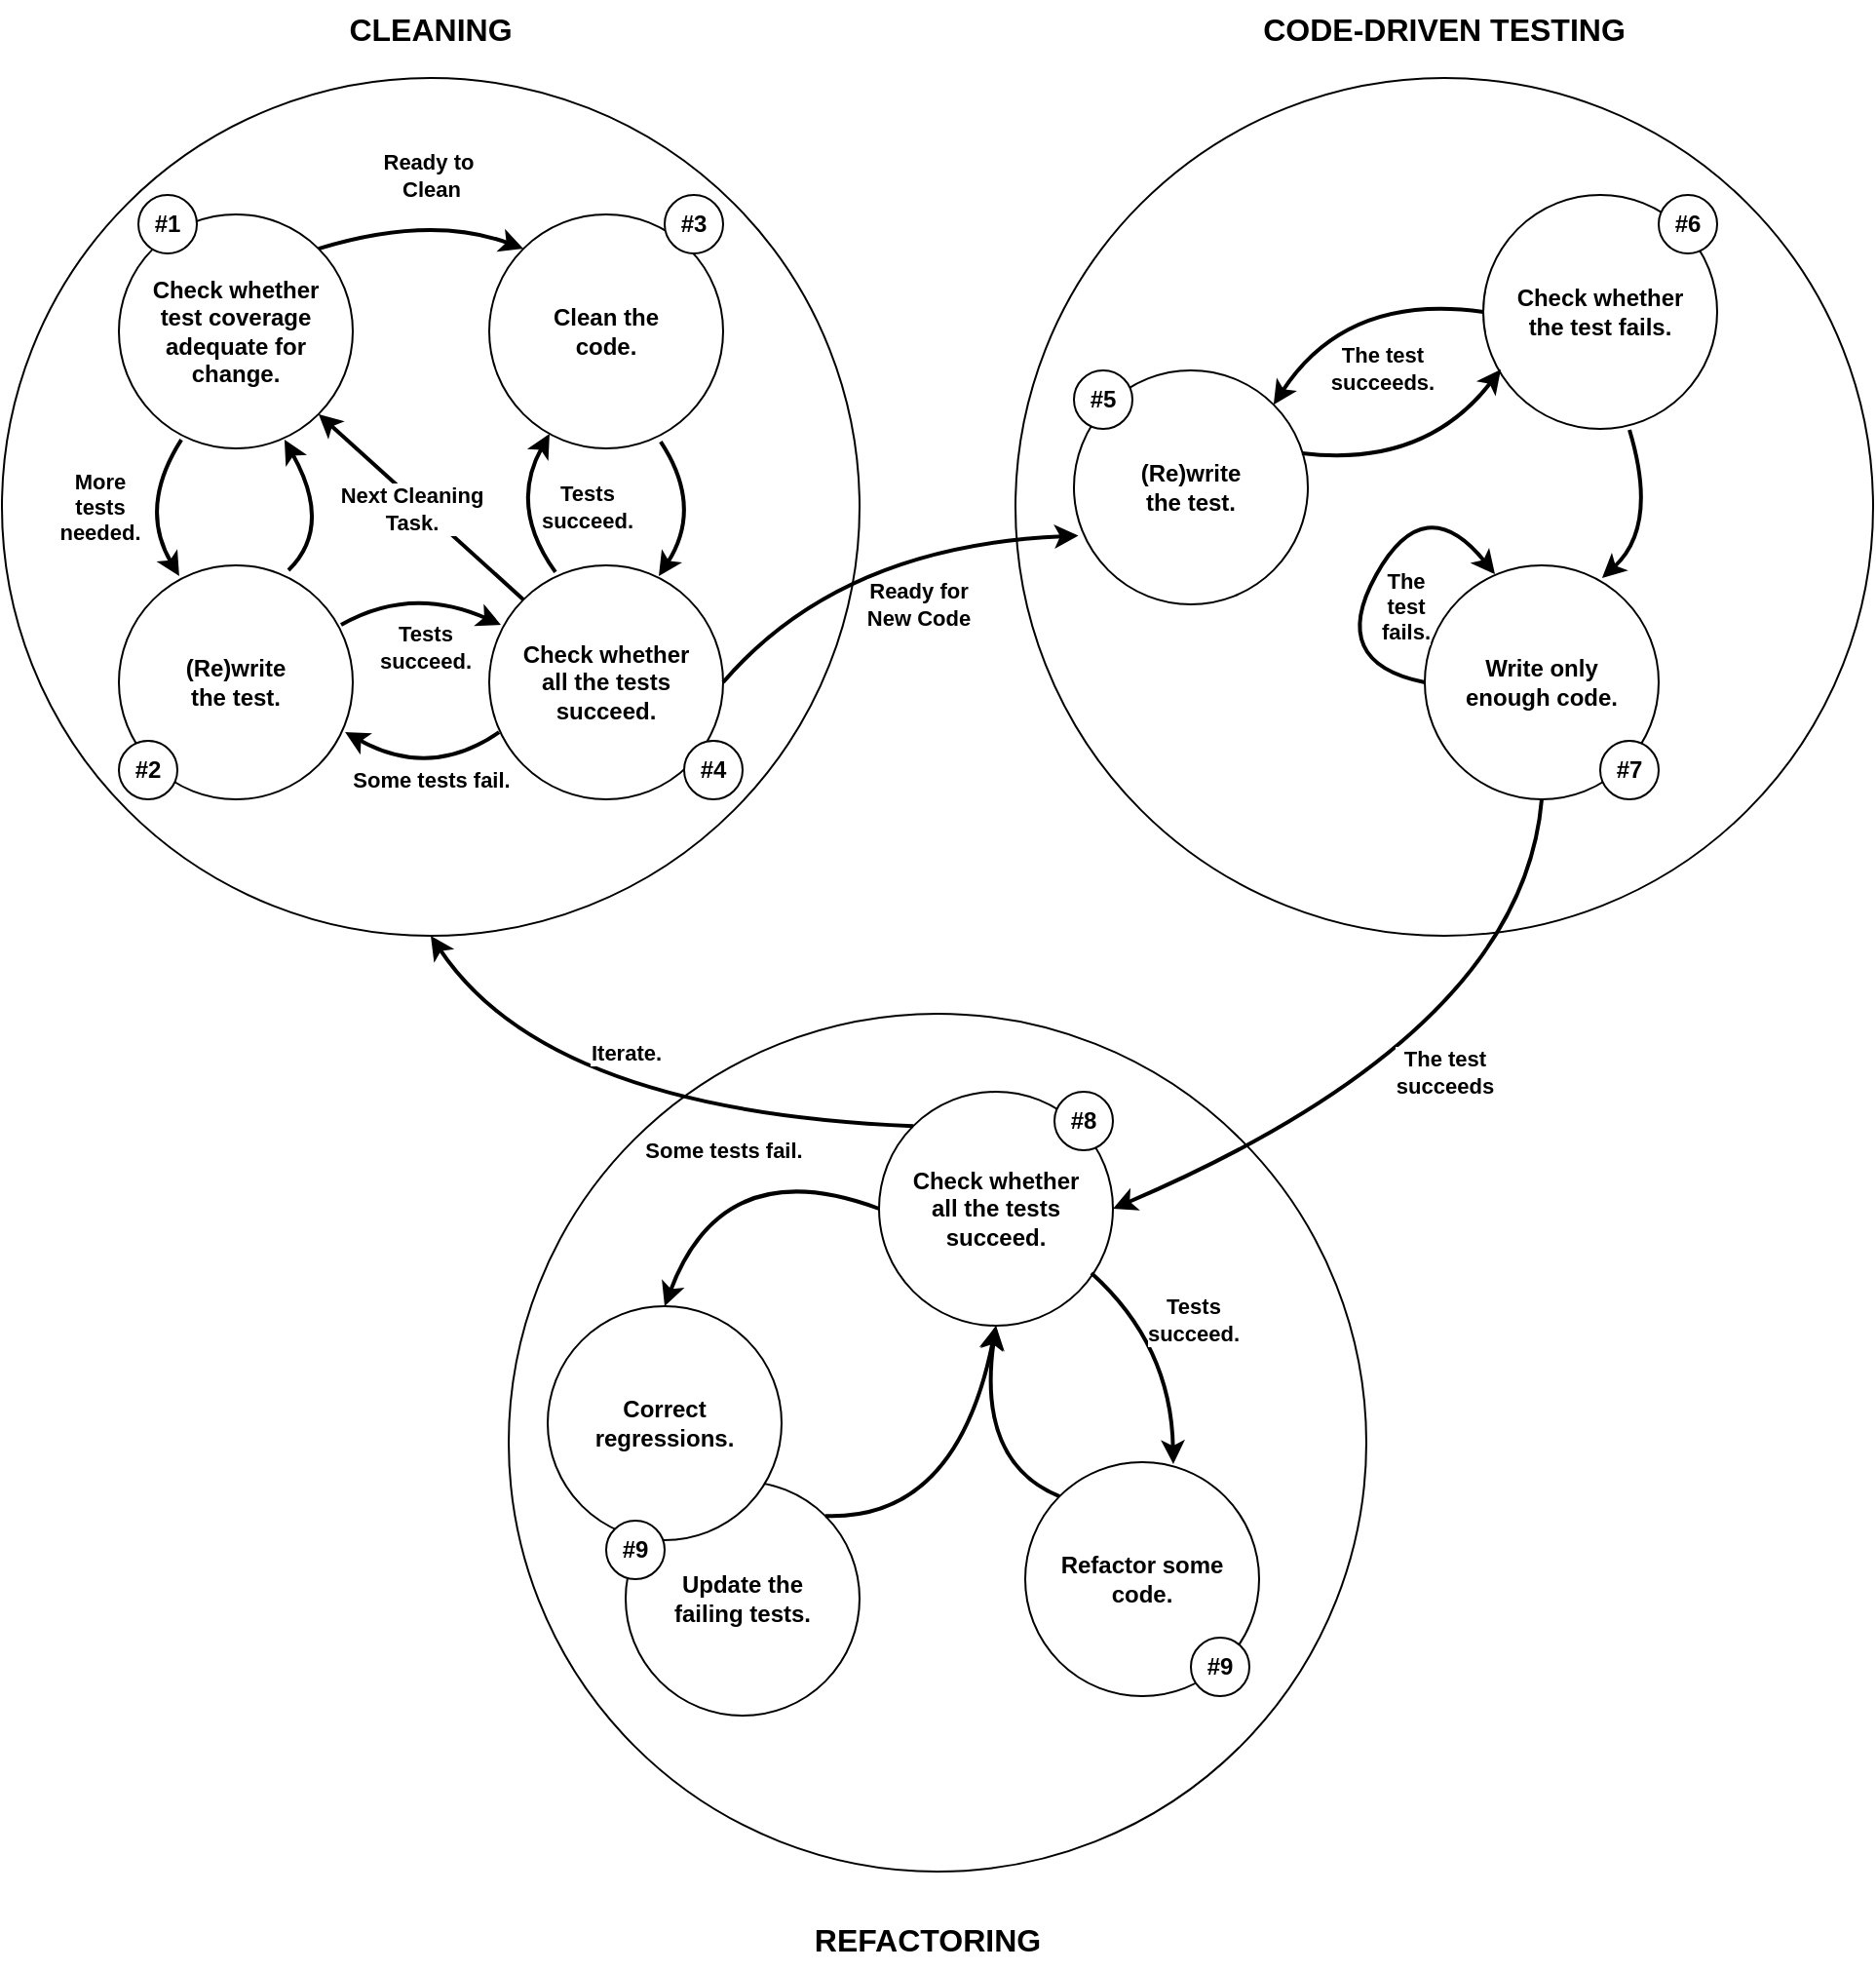 <mxfile version="24.6.4" type="device" pages="2">
  <diagram name="Page-1" id="-Xjp2Yjf6JF0mwtd8jvI">
    <mxGraphModel dx="1945" dy="1265" grid="1" gridSize="10" guides="1" tooltips="1" connect="1" arrows="1" fold="1" page="1" pageScale="1" pageWidth="1654" pageHeight="1169" math="0" shadow="0">
      <root>
        <mxCell id="0" />
        <mxCell id="1" parent="0" />
        <mxCell id="1vDbCQt_bQYbVGNR0Od3-2" value="" style="ellipse;whiteSpace=wrap;html=1;aspect=fixed;" parent="1" vertex="1">
          <mxGeometry x="840" y="40" width="440" height="440" as="geometry" />
        </mxCell>
        <mxCell id="1vDbCQt_bQYbVGNR0Od3-1" value="" style="ellipse;whiteSpace=wrap;html=1;aspect=fixed;" parent="1" vertex="1">
          <mxGeometry x="320" y="40" width="440" height="440" as="geometry" />
        </mxCell>
        <mxCell id="1vDbCQt_bQYbVGNR0Od3-3" value="" style="ellipse;whiteSpace=wrap;html=1;aspect=fixed;" parent="1" vertex="1">
          <mxGeometry x="580" y="520" width="440" height="440" as="geometry" />
        </mxCell>
        <mxCell id="1vDbCQt_bQYbVGNR0Od3-4" value="&lt;font style=&quot;font-size: 16px;&quot;&gt;&lt;b&gt;CLEANING&lt;/b&gt;&lt;/font&gt;" style="text;html=1;align=center;verticalAlign=middle;whiteSpace=wrap;rounded=0;" parent="1" vertex="1">
          <mxGeometry x="510" width="60" height="30" as="geometry" />
        </mxCell>
        <mxCell id="1vDbCQt_bQYbVGNR0Od3-5" value="&lt;font style=&quot;font-size: 16px;&quot;&gt;&lt;b&gt;CODE-DRIVEN TESTING&lt;/b&gt;&lt;/font&gt;" style="text;html=1;align=center;verticalAlign=middle;whiteSpace=wrap;rounded=0;" parent="1" vertex="1">
          <mxGeometry x="965" width="190" height="30" as="geometry" />
        </mxCell>
        <mxCell id="1vDbCQt_bQYbVGNR0Od3-6" value="&lt;font style=&quot;font-size: 16px;&quot;&gt;&lt;b&gt;REFACTORING&lt;/b&gt;&lt;/font&gt;" style="text;html=1;align=center;verticalAlign=middle;whiteSpace=wrap;rounded=0;" parent="1" vertex="1">
          <mxGeometry x="700" y="980" width="190" height="30" as="geometry" />
        </mxCell>
        <mxCell id="1vDbCQt_bQYbVGNR0Od3-7" value="Check whether&lt;div&gt;test coverage&lt;div&gt;adequate for change.&lt;/div&gt;&lt;/div&gt;" style="ellipse;whiteSpace=wrap;html=1;aspect=fixed;fontStyle=1" parent="1" vertex="1">
          <mxGeometry x="380" y="110" width="120" height="120" as="geometry" />
        </mxCell>
        <mxCell id="1vDbCQt_bQYbVGNR0Od3-8" value="(Re)write&lt;div&gt;the&amp;nbsp;&lt;span style=&quot;background-color: initial;&quot;&gt;test.&lt;/span&gt;&lt;/div&gt;" style="ellipse;whiteSpace=wrap;html=1;aspect=fixed;fontStyle=1" parent="1" vertex="1">
          <mxGeometry x="380" y="290" width="120" height="120" as="geometry" />
        </mxCell>
        <mxCell id="1vDbCQt_bQYbVGNR0Od3-9" value="Clean the&lt;div&gt;code.&lt;/div&gt;" style="ellipse;whiteSpace=wrap;html=1;aspect=fixed;fontStyle=1" parent="1" vertex="1">
          <mxGeometry x="570" y="110" width="120" height="120" as="geometry" />
        </mxCell>
        <mxCell id="1vDbCQt_bQYbVGNR0Od3-22" value="&lt;b&gt;Next Cleaning&lt;/b&gt;&lt;div&gt;&lt;b&gt;Task.&lt;/b&gt;&lt;/div&gt;" style="rounded=0;orthogonalLoop=1;jettySize=auto;html=1;exitX=0;exitY=0;exitDx=0;exitDy=0;entryX=1;entryY=1;entryDx=0;entryDy=0;strokeWidth=2;" parent="1" source="1vDbCQt_bQYbVGNR0Od3-10" target="1vDbCQt_bQYbVGNR0Od3-7" edge="1">
          <mxGeometry x="0.052" y="3" relative="1" as="geometry">
            <mxPoint y="1" as="offset" />
          </mxGeometry>
        </mxCell>
        <mxCell id="1vDbCQt_bQYbVGNR0Od3-10" value="Check whether&lt;div&gt;all the tests succeed.&lt;/div&gt;" style="ellipse;whiteSpace=wrap;html=1;aspect=fixed;fontStyle=1" parent="1" vertex="1">
          <mxGeometry x="570" y="290" width="120" height="120" as="geometry" />
        </mxCell>
        <mxCell id="1vDbCQt_bQYbVGNR0Od3-11" value="#1" style="ellipse;whiteSpace=wrap;html=1;aspect=fixed;fontStyle=1" parent="1" vertex="1">
          <mxGeometry x="390" y="100" width="30" height="30" as="geometry" />
        </mxCell>
        <mxCell id="1vDbCQt_bQYbVGNR0Od3-12" value="#2" style="ellipse;whiteSpace=wrap;html=1;aspect=fixed;fontStyle=1" parent="1" vertex="1">
          <mxGeometry x="380" y="380" width="30" height="30" as="geometry" />
        </mxCell>
        <mxCell id="1vDbCQt_bQYbVGNR0Od3-13" value="#3" style="ellipse;whiteSpace=wrap;html=1;aspect=fixed;fontStyle=1" parent="1" vertex="1">
          <mxGeometry x="660" y="100" width="30" height="30" as="geometry" />
        </mxCell>
        <mxCell id="1vDbCQt_bQYbVGNR0Od3-14" value="#4" style="ellipse;whiteSpace=wrap;html=1;aspect=fixed;fontStyle=1" parent="1" vertex="1">
          <mxGeometry x="670" y="380" width="30" height="30" as="geometry" />
        </mxCell>
        <mxCell id="1vDbCQt_bQYbVGNR0Od3-15" value="&lt;b&gt;More&lt;/b&gt;&lt;div&gt;&lt;b&gt;tests&lt;/b&gt;&lt;div&gt;&lt;b&gt;needed.&lt;/b&gt;&lt;/div&gt;&lt;/div&gt;" style="curved=1;endArrow=classic;html=1;rounded=0;exitX=0.267;exitY=0.963;exitDx=0;exitDy=0;strokeWidth=2;entryX=0.258;entryY=0.046;entryDx=0;entryDy=0;exitPerimeter=0;entryPerimeter=0;" parent="1" source="1vDbCQt_bQYbVGNR0Od3-7" target="1vDbCQt_bQYbVGNR0Od3-8" edge="1">
          <mxGeometry y="-20" width="50" height="50" relative="1" as="geometry">
            <mxPoint x="960" y="130" as="sourcePoint" />
            <mxPoint x="820" y="80" as="targetPoint" />
            <Array as="points">
              <mxPoint x="390" y="260" />
            </Array>
            <mxPoint x="-3" y="-10" as="offset" />
          </mxGeometry>
        </mxCell>
        <mxCell id="1vDbCQt_bQYbVGNR0Od3-16" value="" style="curved=1;endArrow=classic;html=1;rounded=0;exitX=0.725;exitY=0.021;exitDx=0;exitDy=0;strokeWidth=2;entryX=0.708;entryY=0.963;entryDx=0;entryDy=0;entryPerimeter=0;exitPerimeter=0;" parent="1" source="1vDbCQt_bQYbVGNR0Od3-8" target="1vDbCQt_bQYbVGNR0Od3-7" edge="1">
          <mxGeometry x="-0.044" y="-18" width="50" height="50" relative="1" as="geometry">
            <mxPoint x="510" y="308" as="sourcePoint" />
            <mxPoint x="510" y="212" as="targetPoint" />
            <Array as="points">
              <mxPoint x="490" y="270" />
            </Array>
            <mxPoint as="offset" />
          </mxGeometry>
        </mxCell>
        <mxCell id="1vDbCQt_bQYbVGNR0Od3-17" value="&lt;b&gt;Ready to&amp;nbsp;&lt;/b&gt;&lt;div&gt;&lt;b&gt;Clean&lt;/b&gt;&lt;/div&gt;" style="curved=1;endArrow=classic;html=1;rounded=0;strokeWidth=2;exitX=1;exitY=0;exitDx=0;exitDy=0;entryX=0;entryY=0;entryDx=0;entryDy=0;" parent="1" source="1vDbCQt_bQYbVGNR0Od3-7" target="1vDbCQt_bQYbVGNR0Od3-9" edge="1">
          <mxGeometry x="0.086" y="20" width="50" height="50" relative="1" as="geometry">
            <mxPoint x="1330" y="280" as="sourcePoint" />
            <mxPoint x="1380" y="230" as="targetPoint" />
            <Array as="points">
              <mxPoint x="540" y="110" />
            </Array>
            <mxPoint x="-7" y="-1" as="offset" />
          </mxGeometry>
        </mxCell>
        <mxCell id="1vDbCQt_bQYbVGNR0Od3-18" value="" style="curved=1;endArrow=classic;html=1;rounded=0;exitX=0.733;exitY=0.971;exitDx=0;exitDy=0;strokeWidth=2;entryX=0.725;entryY=0.046;entryDx=0;entryDy=0;entryPerimeter=0;exitPerimeter=0;" parent="1" source="1vDbCQt_bQYbVGNR0Od3-9" target="1vDbCQt_bQYbVGNR0Od3-10" edge="1">
          <mxGeometry x="-0.044" y="-18" width="50" height="50" relative="1" as="geometry">
            <mxPoint x="690" y="212" as="sourcePoint" />
            <mxPoint x="690" y="308" as="targetPoint" />
            <Array as="points">
              <mxPoint x="680" y="260" />
            </Array>
            <mxPoint as="offset" />
          </mxGeometry>
        </mxCell>
        <mxCell id="1vDbCQt_bQYbVGNR0Od3-19" value="&lt;b&gt;Tests&lt;/b&gt;&lt;div&gt;&lt;b&gt;succeed.&lt;/b&gt;&lt;/div&gt;" style="curved=1;endArrow=classic;html=1;rounded=0;exitX=0.283;exitY=0.029;exitDx=0;exitDy=0;strokeWidth=2;entryX=0.258;entryY=0.938;entryDx=0;entryDy=0;exitPerimeter=0;entryPerimeter=0;" parent="1" source="1vDbCQt_bQYbVGNR0Od3-10" target="1vDbCQt_bQYbVGNR0Od3-9" edge="1">
          <mxGeometry x="-0.574" y="-33" width="50" height="50" relative="1" as="geometry">
            <mxPoint x="588" y="308" as="sourcePoint" />
            <mxPoint x="588" y="212" as="targetPoint" />
            <Array as="points">
              <mxPoint x="580" y="260" />
            </Array>
            <mxPoint as="offset" />
          </mxGeometry>
        </mxCell>
        <mxCell id="1vDbCQt_bQYbVGNR0Od3-20" value="&lt;b&gt;Some tests fail.&lt;/b&gt;" style="curved=1;endArrow=classic;html=1;rounded=0;exitX=0.042;exitY=0.713;exitDx=0;exitDy=0;strokeWidth=2;entryX=0.967;entryY=0.713;entryDx=0;entryDy=0;exitPerimeter=0;entryPerimeter=0;" parent="1" source="1vDbCQt_bQYbVGNR0Od3-10" target="1vDbCQt_bQYbVGNR0Od3-8" edge="1">
          <mxGeometry x="-0.074" width="50" height="50" relative="1" as="geometry">
            <mxPoint x="554" y="426" as="sourcePoint" />
            <mxPoint x="554" y="330" as="targetPoint" />
            <Array as="points">
              <mxPoint x="540" y="400" />
            </Array>
            <mxPoint as="offset" />
          </mxGeometry>
        </mxCell>
        <mxCell id="1vDbCQt_bQYbVGNR0Od3-21" value="&lt;b&gt;Tests&lt;/b&gt;&lt;div&gt;&lt;b&gt;succeed.&lt;/b&gt;&lt;/div&gt;" style="curved=1;endArrow=classic;html=1;rounded=0;exitX=0.95;exitY=0.254;exitDx=0;exitDy=0;strokeWidth=2;entryX=0.05;entryY=0.254;entryDx=0;entryDy=0;entryPerimeter=0;exitPerimeter=0;" parent="1" source="1vDbCQt_bQYbVGNR0Od3-8" target="1vDbCQt_bQYbVGNR0Od3-10" edge="1">
          <mxGeometry x="0.328" y="-26" width="50" height="50" relative="1" as="geometry">
            <mxPoint x="487" y="318" as="sourcePoint" />
            <mxPoint x="593" y="318" as="targetPoint" />
            <Array as="points">
              <mxPoint x="530" y="300" />
            </Array>
            <mxPoint as="offset" />
          </mxGeometry>
        </mxCell>
        <mxCell id="1vDbCQt_bQYbVGNR0Od3-23" value="(Re)write&lt;div&gt;the&amp;nbsp;&lt;span style=&quot;background-color: initial;&quot;&gt;test.&lt;/span&gt;&lt;/div&gt;" style="ellipse;whiteSpace=wrap;html=1;aspect=fixed;fontStyle=1" parent="1" vertex="1">
          <mxGeometry x="870" y="190" width="120" height="120" as="geometry" />
        </mxCell>
        <mxCell id="1vDbCQt_bQYbVGNR0Od3-24" value="#5" style="ellipse;whiteSpace=wrap;html=1;aspect=fixed;fontStyle=1" parent="1" vertex="1">
          <mxGeometry x="870" y="190" width="30" height="30" as="geometry" />
        </mxCell>
        <mxCell id="1vDbCQt_bQYbVGNR0Od3-25" value="Check whether&lt;div&gt;the test fails.&lt;/div&gt;" style="ellipse;whiteSpace=wrap;html=1;aspect=fixed;fontStyle=1" parent="1" vertex="1">
          <mxGeometry x="1080" y="100" width="120" height="120" as="geometry" />
        </mxCell>
        <mxCell id="1vDbCQt_bQYbVGNR0Od3-26" value="#6" style="ellipse;whiteSpace=wrap;html=1;aspect=fixed;fontStyle=1" parent="1" vertex="1">
          <mxGeometry x="1170" y="100" width="30" height="30" as="geometry" />
        </mxCell>
        <mxCell id="1vDbCQt_bQYbVGNR0Od3-27" value="&lt;b&gt;The test&lt;/b&gt;&lt;div&gt;&lt;b&gt;succeeds.&lt;/b&gt;&lt;/div&gt;" style="curved=1;endArrow=classic;html=1;rounded=0;exitX=0;exitY=0.5;exitDx=0;exitDy=0;strokeWidth=2;entryX=1;entryY=0;entryDx=0;entryDy=0;" parent="1" source="1vDbCQt_bQYbVGNR0Od3-25" target="1vDbCQt_bQYbVGNR0Od3-23" edge="1">
          <mxGeometry x="-0.317" y="36" width="50" height="50" relative="1" as="geometry">
            <mxPoint x="842" y="430" as="sourcePoint" />
            <mxPoint x="760" y="430" as="targetPoint" />
            <Array as="points">
              <mxPoint x="1010" y="150" />
            </Array>
            <mxPoint as="offset" />
          </mxGeometry>
        </mxCell>
        <mxCell id="1vDbCQt_bQYbVGNR0Od3-28" value="" style="curved=1;endArrow=classic;html=1;rounded=0;exitX=0.975;exitY=0.354;exitDx=0;exitDy=0;strokeWidth=2;entryX=0.075;entryY=0.746;entryDx=0;entryDy=0;exitPerimeter=0;entryPerimeter=0;" parent="1" source="1vDbCQt_bQYbVGNR0Od3-23" target="1vDbCQt_bQYbVGNR0Od3-25" edge="1">
          <mxGeometry x="0.005" width="50" height="50" relative="1" as="geometry">
            <mxPoint x="990" y="267" as="sourcePoint" />
            <mxPoint x="1110" y="210" as="targetPoint" />
            <Array as="points">
              <mxPoint x="1050" y="240" />
            </Array>
            <mxPoint as="offset" />
          </mxGeometry>
        </mxCell>
        <mxCell id="1vDbCQt_bQYbVGNR0Od3-29" value="Write only&lt;div&gt;enough code.&lt;/div&gt;" style="ellipse;whiteSpace=wrap;html=1;aspect=fixed;fontStyle=1" parent="1" vertex="1">
          <mxGeometry x="1050" y="290" width="120" height="120" as="geometry" />
        </mxCell>
        <mxCell id="1vDbCQt_bQYbVGNR0Od3-30" value="" style="curved=1;endArrow=classic;html=1;rounded=0;exitX=0.625;exitY=1.004;exitDx=0;exitDy=0;strokeWidth=2;entryX=0.758;entryY=0.054;entryDx=0;entryDy=0;exitPerimeter=0;entryPerimeter=0;" parent="1" source="1vDbCQt_bQYbVGNR0Od3-25" target="1vDbCQt_bQYbVGNR0Od3-29" edge="1">
          <mxGeometry x="0.005" width="50" height="50" relative="1" as="geometry">
            <mxPoint x="1225" y="225.5" as="sourcePoint" />
            <mxPoint x="1105" y="282.5" as="targetPoint" />
            <Array as="points">
              <mxPoint x="1170" y="270" />
            </Array>
            <mxPoint as="offset" />
          </mxGeometry>
        </mxCell>
        <mxCell id="1vDbCQt_bQYbVGNR0Od3-31" value="#7" style="ellipse;whiteSpace=wrap;html=1;aspect=fixed;fontStyle=1" parent="1" vertex="1">
          <mxGeometry x="1140" y="380" width="30" height="30" as="geometry" />
        </mxCell>
        <mxCell id="1vDbCQt_bQYbVGNR0Od3-32" value="&lt;b&gt;The&lt;/b&gt;&lt;div&gt;&lt;b&gt;test&lt;br&gt;fails.&lt;/b&gt;&lt;/div&gt;" style="curved=1;endArrow=classic;html=1;rounded=0;strokeWidth=2;exitX=0;exitY=0.5;exitDx=0;exitDy=0;entryX=0.3;entryY=0.038;entryDx=0;entryDy=0;entryPerimeter=0;" parent="1" source="1vDbCQt_bQYbVGNR0Od3-29" target="1vDbCQt_bQYbVGNR0Od3-29" edge="1">
          <mxGeometry x="-0.084" y="-20" width="50" height="50" relative="1" as="geometry">
            <mxPoint x="140" y="430" as="sourcePoint" />
            <mxPoint x="190" y="380" as="targetPoint" />
            <Array as="points">
              <mxPoint x="1000" y="340" />
              <mxPoint x="1050" y="250" />
            </Array>
            <mxPoint y="1" as="offset" />
          </mxGeometry>
        </mxCell>
        <mxCell id="1vDbCQt_bQYbVGNR0Od3-33" value="Check whether&lt;div&gt;all the tests succeed.&lt;/div&gt;" style="ellipse;whiteSpace=wrap;html=1;aspect=fixed;fontStyle=1" parent="1" vertex="1">
          <mxGeometry x="770" y="560" width="120" height="120" as="geometry" />
        </mxCell>
        <mxCell id="1vDbCQt_bQYbVGNR0Od3-34" value="Refactor some&lt;div&gt;code.&lt;/div&gt;" style="ellipse;whiteSpace=wrap;html=1;aspect=fixed;fontStyle=1" parent="1" vertex="1">
          <mxGeometry x="845" y="750" width="120" height="120" as="geometry" />
        </mxCell>
        <mxCell id="1vDbCQt_bQYbVGNR0Od3-36" value="Update the&lt;div&gt;failing tests.&lt;/div&gt;" style="ellipse;whiteSpace=wrap;html=1;aspect=fixed;fontStyle=1" parent="1" vertex="1">
          <mxGeometry x="640" y="760" width="120" height="120" as="geometry" />
        </mxCell>
        <mxCell id="1vDbCQt_bQYbVGNR0Od3-35" value="Correct&lt;div&gt;regressions.&lt;/div&gt;" style="ellipse;whiteSpace=wrap;html=1;aspect=fixed;fontStyle=1" parent="1" vertex="1">
          <mxGeometry x="600" y="670" width="120" height="120" as="geometry" />
        </mxCell>
        <mxCell id="1vDbCQt_bQYbVGNR0Od3-37" value="&lt;b&gt;The test&lt;br&gt;succeeds&lt;/b&gt;" style="curved=1;endArrow=classic;html=1;rounded=0;exitX=0.5;exitY=1;exitDx=0;exitDy=0;strokeWidth=2;entryX=1;entryY=0.5;entryDx=0;entryDy=0;" parent="1" source="1vDbCQt_bQYbVGNR0Od3-29" target="1vDbCQt_bQYbVGNR0Od3-33" edge="1">
          <mxGeometry x="-0.054" y="3" width="50" height="50" relative="1" as="geometry">
            <mxPoint x="1184" y="509" as="sourcePoint" />
            <mxPoint x="1170" y="585" as="targetPoint" />
            <Array as="points">
              <mxPoint x="1100" y="530" />
            </Array>
            <mxPoint as="offset" />
          </mxGeometry>
        </mxCell>
        <mxCell id="1vDbCQt_bQYbVGNR0Od3-38" value="#8" style="ellipse;whiteSpace=wrap;html=1;aspect=fixed;fontStyle=1" parent="1" vertex="1">
          <mxGeometry x="860" y="560" width="30" height="30" as="geometry" />
        </mxCell>
        <mxCell id="1vDbCQt_bQYbVGNR0Od3-39" value="&lt;b&gt;Tests&lt;/b&gt;&lt;div&gt;&lt;b&gt;succeed.&lt;/b&gt;&lt;/div&gt;" style="curved=1;endArrow=classic;html=1;rounded=0;exitX=0.908;exitY=0.775;exitDx=0;exitDy=0;strokeWidth=2;exitPerimeter=0;entryX=0.633;entryY=0.008;entryDx=0;entryDy=0;entryPerimeter=0;" parent="1" source="1vDbCQt_bQYbVGNR0Od3-33" target="1vDbCQt_bQYbVGNR0Od3-34" edge="1">
          <mxGeometry x="-0.053" y="17" width="50" height="50" relative="1" as="geometry">
            <mxPoint x="1165" y="230" as="sourcePoint" />
            <mxPoint x="1310" y="600" as="targetPoint" />
            <Array as="points">
              <mxPoint x="920" y="690" />
            </Array>
            <mxPoint as="offset" />
          </mxGeometry>
        </mxCell>
        <mxCell id="1vDbCQt_bQYbVGNR0Od3-40" value="" style="curved=1;endArrow=classic;html=1;rounded=0;exitX=0;exitY=0;exitDx=0;exitDy=0;strokeWidth=2;entryX=0.5;entryY=1;entryDx=0;entryDy=0;" parent="1" source="1vDbCQt_bQYbVGNR0Od3-34" target="1vDbCQt_bQYbVGNR0Od3-33" edge="1">
          <mxGeometry x="-0.053" y="17" width="50" height="50" relative="1" as="geometry">
            <mxPoint x="889" y="663" as="sourcePoint" />
            <mxPoint x="931" y="761" as="targetPoint" />
            <Array as="points">
              <mxPoint x="820" y="750" />
            </Array>
            <mxPoint as="offset" />
          </mxGeometry>
        </mxCell>
        <mxCell id="1vDbCQt_bQYbVGNR0Od3-41" value="#9" style="ellipse;whiteSpace=wrap;html=1;aspect=fixed;fontStyle=1" parent="1" vertex="1">
          <mxGeometry x="930" y="840" width="30" height="30" as="geometry" />
        </mxCell>
        <mxCell id="1vDbCQt_bQYbVGNR0Od3-42" value="#9" style="ellipse;whiteSpace=wrap;html=1;aspect=fixed;fontStyle=1" parent="1" vertex="1">
          <mxGeometry x="630" y="780" width="30" height="30" as="geometry" />
        </mxCell>
        <mxCell id="1vDbCQt_bQYbVGNR0Od3-44" value="" style="curved=1;endArrow=classic;html=1;rounded=0;entryX=0.5;entryY=1;entryDx=0;entryDy=0;strokeWidth=2;exitX=1;exitY=0;exitDx=0;exitDy=0;" parent="1" source="1vDbCQt_bQYbVGNR0Od3-36" target="1vDbCQt_bQYbVGNR0Od3-33" edge="1">
          <mxGeometry width="50" height="50" relative="1" as="geometry">
            <mxPoint x="750" y="760" as="sourcePoint" />
            <mxPoint x="800" y="710" as="targetPoint" />
            <Array as="points">
              <mxPoint x="810" y="780" />
            </Array>
          </mxGeometry>
        </mxCell>
        <mxCell id="1vDbCQt_bQYbVGNR0Od3-45" value="&lt;b&gt;Some tests fail.&lt;/b&gt;" style="curved=1;endArrow=classic;html=1;rounded=0;strokeWidth=2;exitX=0;exitY=0.5;exitDx=0;exitDy=0;entryX=0.5;entryY=0;entryDx=0;entryDy=0;" parent="1" source="1vDbCQt_bQYbVGNR0Od3-33" target="1vDbCQt_bQYbVGNR0Od3-35" edge="1">
          <mxGeometry width="50" height="50" relative="1" as="geometry">
            <mxPoint x="500" y="640" as="sourcePoint" />
            <mxPoint x="450" y="590" as="targetPoint" />
            <Array as="points">
              <mxPoint x="690" y="590" />
            </Array>
          </mxGeometry>
        </mxCell>
        <mxCell id="1vDbCQt_bQYbVGNR0Od3-47" value="&lt;b&gt;Iterate.&lt;/b&gt;" style="curved=1;endArrow=classic;html=1;rounded=0;strokeWidth=2;entryX=0.5;entryY=1;entryDx=0;entryDy=0;exitX=0;exitY=0;exitDx=0;exitDy=0;" parent="1" source="1vDbCQt_bQYbVGNR0Od3-33" target="1vDbCQt_bQYbVGNR0Od3-1" edge="1">
          <mxGeometry x="0.007" y="-32" width="50" height="50" relative="1" as="geometry">
            <mxPoint x="717.923" y="574" as="sourcePoint" />
            <mxPoint x="807.923" y="426" as="targetPoint" />
            <Array as="points">
              <mxPoint x="600" y="570" />
            </Array>
            <mxPoint as="offset" />
          </mxGeometry>
        </mxCell>
        <mxCell id="1vDbCQt_bQYbVGNR0Od3-48" value="&lt;b&gt;Ready for&lt;br&gt;New Code&lt;/b&gt;" style="curved=1;endArrow=classic;html=1;rounded=0;strokeWidth=2;entryX=0.019;entryY=0.706;entryDx=0;entryDy=0;entryPerimeter=0;" parent="1" target="1vDbCQt_bQYbVGNR0Od3-23" edge="1">
          <mxGeometry x="0.22" y="-32" width="50" height="50" relative="1" as="geometry">
            <mxPoint x="690" y="350" as="sourcePoint" />
            <mxPoint x="830" y="390" as="targetPoint" />
            <Array as="points">
              <mxPoint x="750" y="280" />
            </Array>
            <mxPoint as="offset" />
          </mxGeometry>
        </mxCell>
      </root>
    </mxGraphModel>
  </diagram>
  <diagram name="Aretae TDD" id="Lrqez5bRgjd0u_Mmhn6k">
    <mxGraphModel dx="1945" dy="1265" grid="1" gridSize="10" guides="1" tooltips="1" connect="1" arrows="1" fold="1" page="1" pageScale="1" pageWidth="1654" pageHeight="1169" math="0" shadow="0">
      <root>
        <mxCell id="fXyaqPa9frWcpxXp4E03-0" />
        <mxCell id="fXyaqPa9frWcpxXp4E03-1" parent="fXyaqPa9frWcpxXp4E03-0" />
        <mxCell id="fXyaqPa9frWcpxXp4E03-2" value="" style="ellipse;whiteSpace=wrap;html=1;aspect=fixed;" vertex="1" parent="fXyaqPa9frWcpxXp4E03-1">
          <mxGeometry x="890" y="230" width="440" height="440" as="geometry" />
        </mxCell>
        <mxCell id="fXyaqPa9frWcpxXp4E03-6" value="&lt;font style=&quot;font-size: 16px;&quot;&gt;&lt;b&gt;CODE-DRIVEN TESTING&lt;/b&gt;&lt;/font&gt;" style="text;html=1;align=center;verticalAlign=middle;whiteSpace=wrap;rounded=0;" vertex="1" parent="fXyaqPa9frWcpxXp4E03-1">
          <mxGeometry x="1015" y="190" width="190" height="30" as="geometry" />
        </mxCell>
        <mxCell id="fXyaqPa9frWcpxXp4E03-7" value="&lt;font style=&quot;font-size: 16px;&quot;&gt;&lt;b&gt;REFACTORING&lt;/b&gt;&lt;/font&gt;" style="text;html=1;align=center;verticalAlign=middle;whiteSpace=wrap;rounded=0;" vertex="1" parent="fXyaqPa9frWcpxXp4E03-1">
          <mxGeometry x="440" y="190" width="190" height="30" as="geometry" />
        </mxCell>
        <mxCell id="fXyaqPa9frWcpxXp4E03-24" value="(Re)write&lt;div&gt;the&amp;nbsp;&lt;span style=&quot;background-color: initial;&quot;&gt;test.&lt;/span&gt;&lt;/div&gt;" style="ellipse;whiteSpace=wrap;html=1;aspect=fixed;fontStyle=1" vertex="1" parent="fXyaqPa9frWcpxXp4E03-1">
          <mxGeometry x="935" y="320" width="120" height="120" as="geometry" />
        </mxCell>
        <mxCell id="fXyaqPa9frWcpxXp4E03-25" value="#5" style="ellipse;whiteSpace=wrap;html=1;aspect=fixed;fontStyle=1" vertex="1" parent="fXyaqPa9frWcpxXp4E03-1">
          <mxGeometry x="980" y="310" width="30" height="30" as="geometry" />
        </mxCell>
        <mxCell id="fXyaqPa9frWcpxXp4E03-26" value="Check whether&lt;div&gt;the test fails.&lt;/div&gt;" style="ellipse;whiteSpace=wrap;html=1;aspect=fixed;fontStyle=1" vertex="1" parent="fXyaqPa9frWcpxXp4E03-1">
          <mxGeometry x="1160" y="320" width="120" height="120" as="geometry" />
        </mxCell>
        <mxCell id="fXyaqPa9frWcpxXp4E03-27" value="#6" style="ellipse;whiteSpace=wrap;html=1;aspect=fixed;fontStyle=1" vertex="1" parent="fXyaqPa9frWcpxXp4E03-1">
          <mxGeometry x="1205" y="300" width="30" height="30" as="geometry" />
        </mxCell>
        <mxCell id="fXyaqPa9frWcpxXp4E03-28" value="&lt;b&gt;The test&lt;/b&gt;&lt;div&gt;&lt;b&gt;succeeds.&lt;/b&gt;&lt;/div&gt;" style="curved=1;endArrow=classic;html=1;rounded=0;exitX=0.05;exitY=0.317;exitDx=0;exitDy=0;strokeWidth=2;entryX=0.975;entryY=0.367;entryDx=0;entryDy=0;entryPerimeter=0;exitPerimeter=0;" edge="1" parent="fXyaqPa9frWcpxXp4E03-1" source="fXyaqPa9frWcpxXp4E03-26" target="fXyaqPa9frWcpxXp4E03-24">
          <mxGeometry x="0.078" width="50" height="50" relative="1" as="geometry">
            <mxPoint x="892" y="620" as="sourcePoint" />
            <mxPoint x="810" y="620" as="targetPoint" />
            <Array as="points">
              <mxPoint x="1100" y="320" />
            </Array>
            <mxPoint as="offset" />
          </mxGeometry>
        </mxCell>
        <mxCell id="fXyaqPa9frWcpxXp4E03-29" value="" style="curved=1;endArrow=classic;html=1;rounded=0;exitX=0.992;exitY=0.642;exitDx=0;exitDy=0;strokeWidth=2;entryX=-0.008;entryY=0.617;entryDx=0;entryDy=0;exitPerimeter=0;entryPerimeter=0;" edge="1" parent="fXyaqPa9frWcpxXp4E03-1" source="fXyaqPa9frWcpxXp4E03-24" target="fXyaqPa9frWcpxXp4E03-26">
          <mxGeometry x="0.005" width="50" height="50" relative="1" as="geometry">
            <mxPoint x="1040" y="457" as="sourcePoint" />
            <mxPoint x="1160" y="400" as="targetPoint" />
            <Array as="points">
              <mxPoint x="1110" y="430" />
            </Array>
            <mxPoint as="offset" />
          </mxGeometry>
        </mxCell>
        <mxCell id="fXyaqPa9frWcpxXp4E03-30" value="Write only&lt;div&gt;enough code.&lt;/div&gt;" style="ellipse;whiteSpace=wrap;html=1;aspect=fixed;fontStyle=1" vertex="1" parent="fXyaqPa9frWcpxXp4E03-1">
          <mxGeometry x="1040" y="500" width="120" height="120" as="geometry" />
        </mxCell>
        <mxCell id="fXyaqPa9frWcpxXp4E03-31" value="" style="curved=1;endArrow=classic;html=1;rounded=0;exitX=0.5;exitY=1;exitDx=0;exitDy=0;strokeWidth=2;entryX=1;entryY=0;entryDx=0;entryDy=0;" edge="1" parent="fXyaqPa9frWcpxXp4E03-1" source="fXyaqPa9frWcpxXp4E03-26" target="fXyaqPa9frWcpxXp4E03-30">
          <mxGeometry x="0.005" width="50" height="50" relative="1" as="geometry">
            <mxPoint x="1275" y="415.5" as="sourcePoint" />
            <mxPoint x="1155" y="472.5" as="targetPoint" />
            <Array as="points">
              <mxPoint x="1230" y="518" />
            </Array>
            <mxPoint as="offset" />
          </mxGeometry>
        </mxCell>
        <mxCell id="fXyaqPa9frWcpxXp4E03-32" value="#7" style="ellipse;whiteSpace=wrap;html=1;aspect=fixed;fontStyle=1" vertex="1" parent="fXyaqPa9frWcpxXp4E03-1">
          <mxGeometry x="1085" y="600" width="30" height="30" as="geometry" />
        </mxCell>
        <mxCell id="fXyaqPa9frWcpxXp4E03-38" value="&lt;b&gt;The test&lt;br&gt;succeeds.&lt;/b&gt;" style="curved=1;endArrow=classic;html=1;rounded=0;exitX=0;exitY=1;exitDx=0;exitDy=0;strokeWidth=2;entryX=1;entryY=1;entryDx=0;entryDy=0;" edge="1" parent="fXyaqPa9frWcpxXp4E03-1" source="fXyaqPa9frWcpxXp4E03-30" target="nPqz6TAGSDutohjnxqdv-0">
          <mxGeometry x="0.041" y="-26" width="50" height="50" relative="1" as="geometry">
            <mxPoint x="1234" y="699" as="sourcePoint" />
            <mxPoint x="1120" y="810" as="targetPoint" />
            <Array as="points">
              <mxPoint x="900" y="720" />
            </Array>
            <mxPoint as="offset" />
          </mxGeometry>
        </mxCell>
        <mxCell id="nPqz6TAGSDutohjnxqdv-0" value="" style="ellipse;whiteSpace=wrap;html=1;aspect=fixed;" vertex="1" parent="fXyaqPa9frWcpxXp4E03-1">
          <mxGeometry x="320" y="230" width="440" height="440" as="geometry" />
        </mxCell>
        <mxCell id="nPqz6TAGSDutohjnxqdv-1" value="Check whether&lt;div&gt;test coverage&lt;/div&gt;&lt;span style=&quot;background-color: initial;&quot;&gt;adequate for change.&lt;/span&gt;" style="ellipse;whiteSpace=wrap;html=1;aspect=fixed;fontStyle=1" vertex="1" parent="fXyaqPa9frWcpxXp4E03-1">
          <mxGeometry x="570" y="280" width="120" height="120" as="geometry" />
        </mxCell>
        <mxCell id="nPqz6TAGSDutohjnxqdv-2" value="#2" style="ellipse;whiteSpace=wrap;html=1;aspect=fixed;fontStyle=1" vertex="1" parent="fXyaqPa9frWcpxXp4E03-1">
          <mxGeometry x="615" y="270" width="30" height="30" as="geometry" />
        </mxCell>
        <mxCell id="nPqz6TAGSDutohjnxqdv-3" value="Refactor&lt;div&gt;[or Clean]&lt;/div&gt;&lt;div&gt;some&amp;nbsp;&lt;span style=&quot;background-color: initial;&quot;&gt;code.&lt;/span&gt;&lt;/div&gt;" style="ellipse;whiteSpace=wrap;html=1;aspect=fixed;fontStyle=1" vertex="1" parent="fXyaqPa9frWcpxXp4E03-1">
          <mxGeometry x="600" y="460" width="120" height="120" as="geometry" />
        </mxCell>
        <mxCell id="nPqz6TAGSDutohjnxqdv-4" value="Check whether&lt;div&gt;all the tests succeed.&lt;/div&gt;" style="ellipse;whiteSpace=wrap;html=1;aspect=fixed;fontStyle=1" vertex="1" parent="fXyaqPa9frWcpxXp4E03-1">
          <mxGeometry x="385" y="280" width="120" height="120" as="geometry" />
        </mxCell>
        <mxCell id="nPqz6TAGSDutohjnxqdv-5" value="#1" style="ellipse;whiteSpace=wrap;html=1;aspect=fixed;fontStyle=1" vertex="1" parent="fXyaqPa9frWcpxXp4E03-1">
          <mxGeometry x="430" y="270" width="30" height="30" as="geometry" />
        </mxCell>
        <mxCell id="nPqz6TAGSDutohjnxqdv-9" value="" style="curved=1;endArrow=classic;html=1;rounded=0;strokeWidth=2;exitX=1;exitY=0;exitDx=0;exitDy=0;entryX=0;entryY=0;entryDx=0;entryDy=0;" edge="1" parent="fXyaqPa9frWcpxXp4E03-1" source="nPqz6TAGSDutohjnxqdv-4" target="nPqz6TAGSDutohjnxqdv-1">
          <mxGeometry x="0.086" y="20" width="50" height="50" relative="1" as="geometry">
            <mxPoint x="487" y="288" as="sourcePoint" />
            <mxPoint x="593" y="288" as="targetPoint" />
            <Array as="points">
              <mxPoint x="540" y="270" />
            </Array>
            <mxPoint x="-7" y="-1" as="offset" />
          </mxGeometry>
        </mxCell>
        <mxCell id="nPqz6TAGSDutohjnxqdv-10" value="&lt;b&gt;Some&lt;/b&gt;&lt;div&gt;&lt;b&gt;tests&lt;/b&gt;&lt;/div&gt;&lt;div&gt;&lt;b&gt;fail.&lt;/b&gt;&lt;/div&gt;" style="curved=1;endArrow=classic;html=1;rounded=0;exitX=0;exitY=1;exitDx=0;exitDy=0;strokeWidth=2;entryX=0;entryY=0;entryDx=0;entryDy=0;" edge="1" parent="fXyaqPa9frWcpxXp4E03-1" source="nPqz6TAGSDutohjnxqdv-4" target="nPqz6TAGSDutohjnxqdv-6">
          <mxGeometry x="0.02" y="-7" width="50" height="50" relative="1" as="geometry">
            <mxPoint x="289" y="296" as="sourcePoint" />
            <mxPoint x="210" y="296" as="targetPoint" />
            <Array as="points">
              <mxPoint x="350" y="430" />
            </Array>
            <mxPoint as="offset" />
          </mxGeometry>
        </mxCell>
        <mxCell id="nPqz6TAGSDutohjnxqdv-16" value="Update the&lt;div&gt;failing tests.&lt;/div&gt;" style="ellipse;whiteSpace=wrap;html=1;aspect=fixed;fontStyle=1" vertex="1" parent="fXyaqPa9frWcpxXp4E03-1">
          <mxGeometry x="450" y="500" width="120" height="120" as="geometry" />
        </mxCell>
        <mxCell id="nPqz6TAGSDutohjnxqdv-14" value="" style="curved=1;endArrow=classic;html=1;rounded=0;exitX=0.217;exitY=0.108;exitDx=0;exitDy=0;strokeWidth=2;entryX=0.917;entryY=0.75;entryDx=0;entryDy=0;entryPerimeter=0;exitPerimeter=0;" edge="1" parent="fXyaqPa9frWcpxXp4E03-1" source="nPqz6TAGSDutohjnxqdv-3" target="nPqz6TAGSDutohjnxqdv-4">
          <mxGeometry x="-0.044" y="-18" width="50" height="50" relative="1" as="geometry">
            <mxPoint x="527" y="427" as="sourcePoint" />
            <mxPoint x="525" y="360" as="targetPoint" />
            <Array as="points">
              <mxPoint x="570" y="380" />
            </Array>
            <mxPoint as="offset" />
          </mxGeometry>
        </mxCell>
        <mxCell id="nPqz6TAGSDutohjnxqdv-15" value="&lt;b&gt;Tests&lt;/b&gt;&lt;div&gt;&lt;b&gt;succeed&lt;/b&gt;&lt;/div&gt;" style="curved=1;endArrow=classic;html=1;rounded=0;exitX=1;exitY=1;exitDx=0;exitDy=0;strokeWidth=2;entryX=0.067;entryY=0.233;entryDx=0;entryDy=0;entryPerimeter=0;" edge="1" parent="fXyaqPa9frWcpxXp4E03-1" source="nPqz6TAGSDutohjnxqdv-4" target="nPqz6TAGSDutohjnxqdv-3">
          <mxGeometry x="-0.218" y="3" width="50" height="50" relative="1" as="geometry">
            <mxPoint x="489.5" y="390" as="sourcePoint" />
            <mxPoint x="590.5" y="493" as="targetPoint" />
            <Array as="points">
              <mxPoint x="540" y="470" />
            </Array>
            <mxPoint as="offset" />
          </mxGeometry>
        </mxCell>
        <mxCell id="nPqz6TAGSDutohjnxqdv-6" value="Correct&lt;div&gt;regressions.&lt;/div&gt;" style="ellipse;whiteSpace=wrap;html=1;aspect=fixed;fontStyle=1" vertex="1" parent="fXyaqPa9frWcpxXp4E03-1">
          <mxGeometry x="360" y="460" width="120" height="120" as="geometry" />
        </mxCell>
        <mxCell id="nPqz6TAGSDutohjnxqdv-17" value="#3" style="ellipse;whiteSpace=wrap;html=1;aspect=fixed;fontStyle=1" vertex="1" parent="fXyaqPa9frWcpxXp4E03-1">
          <mxGeometry x="615" y="560" width="30" height="30" as="geometry" />
        </mxCell>
        <mxCell id="nPqz6TAGSDutohjnxqdv-18" value="#4" style="ellipse;whiteSpace=wrap;html=1;aspect=fixed;fontStyle=1" vertex="1" parent="fXyaqPa9frWcpxXp4E03-1">
          <mxGeometry x="440" y="560" width="30" height="30" as="geometry" />
        </mxCell>
        <mxCell id="nPqz6TAGSDutohjnxqdv-19" value="" style="curved=1;endArrow=classic;html=1;rounded=0;strokeWidth=2;entryX=0.65;entryY=0.983;entryDx=0;entryDy=0;exitX=0.5;exitY=0;exitDx=0;exitDy=0;entryPerimeter=0;" edge="1" parent="fXyaqPa9frWcpxXp4E03-1" source="nPqz6TAGSDutohjnxqdv-16" target="nPqz6TAGSDutohjnxqdv-4">
          <mxGeometry width="50" height="50" relative="1" as="geometry">
            <mxPoint x="150" y="110" as="sourcePoint" />
            <mxPoint x="200" y="60" as="targetPoint" />
            <Array as="points">
              <mxPoint x="500" y="440" />
            </Array>
          </mxGeometry>
        </mxCell>
        <mxCell id="nPqz6TAGSDutohjnxqdv-20" value="&lt;b&gt;Needs&lt;br&gt;Refactoring.&lt;/b&gt;" style="curved=1;endArrow=classic;html=1;rounded=0;strokeWidth=2;exitX=1;exitY=1;exitDx=0;exitDy=0;entryX=0.608;entryY=0.008;entryDx=0;entryDy=0;entryPerimeter=0;" edge="1" parent="fXyaqPa9frWcpxXp4E03-1" source="nPqz6TAGSDutohjnxqdv-1" target="nPqz6TAGSDutohjnxqdv-3">
          <mxGeometry x="-0.557" y="-38" width="50" height="50" relative="1" as="geometry">
            <mxPoint x="497" y="308" as="sourcePoint" />
            <mxPoint x="598" y="308" as="targetPoint" />
            <Array as="points">
              <mxPoint x="700" y="430" />
            </Array>
            <mxPoint as="offset" />
          </mxGeometry>
        </mxCell>
        <mxCell id="fXyaqPa9frWcpxXp4E03-47" value="&lt;b&gt;Ready for&lt;br&gt;New Change.&lt;/b&gt;" style="curved=1;endArrow=classic;html=1;rounded=0;strokeWidth=2;entryX=0;entryY=0;entryDx=0;entryDy=0;exitX=1;exitY=0.5;exitDx=0;exitDy=0;" edge="1" parent="fXyaqPa9frWcpxXp4E03-1" target="fXyaqPa9frWcpxXp4E03-24" source="nPqz6TAGSDutohjnxqdv-1">
          <mxGeometry x="0.026" y="-5" width="50" height="50" relative="1" as="geometry">
            <mxPoint x="830" y="350" as="sourcePoint" />
            <mxPoint x="880" y="580" as="targetPoint" />
            <Array as="points">
              <mxPoint x="840" y="270" />
            </Array>
            <mxPoint as="offset" />
          </mxGeometry>
        </mxCell>
        <mxCell id="nPqz6TAGSDutohjnxqdv-22" value="&lt;b&gt;The&lt;/b&gt;&lt;div&gt;&lt;b&gt;test&lt;br&gt;fails.&lt;/b&gt;&lt;/div&gt;" style="curved=1;endArrow=classic;html=1;rounded=0;strokeWidth=2;exitX=0;exitY=0.5;exitDx=0;exitDy=0;entryX=0;entryY=0;entryDx=0;entryDy=0;" edge="1" parent="fXyaqPa9frWcpxXp4E03-1" source="fXyaqPa9frWcpxXp4E03-30" target="fXyaqPa9frWcpxXp4E03-30">
          <mxGeometry x="-0.04" y="-22" width="50" height="50" relative="1" as="geometry">
            <mxPoint x="700" y="780" as="sourcePoint" />
            <mxPoint x="750" y="730" as="targetPoint" />
            <Array as="points">
              <mxPoint x="970" y="580" />
              <mxPoint x="1030" y="440" />
            </Array>
            <mxPoint as="offset" />
          </mxGeometry>
        </mxCell>
      </root>
    </mxGraphModel>
  </diagram>
</mxfile>
